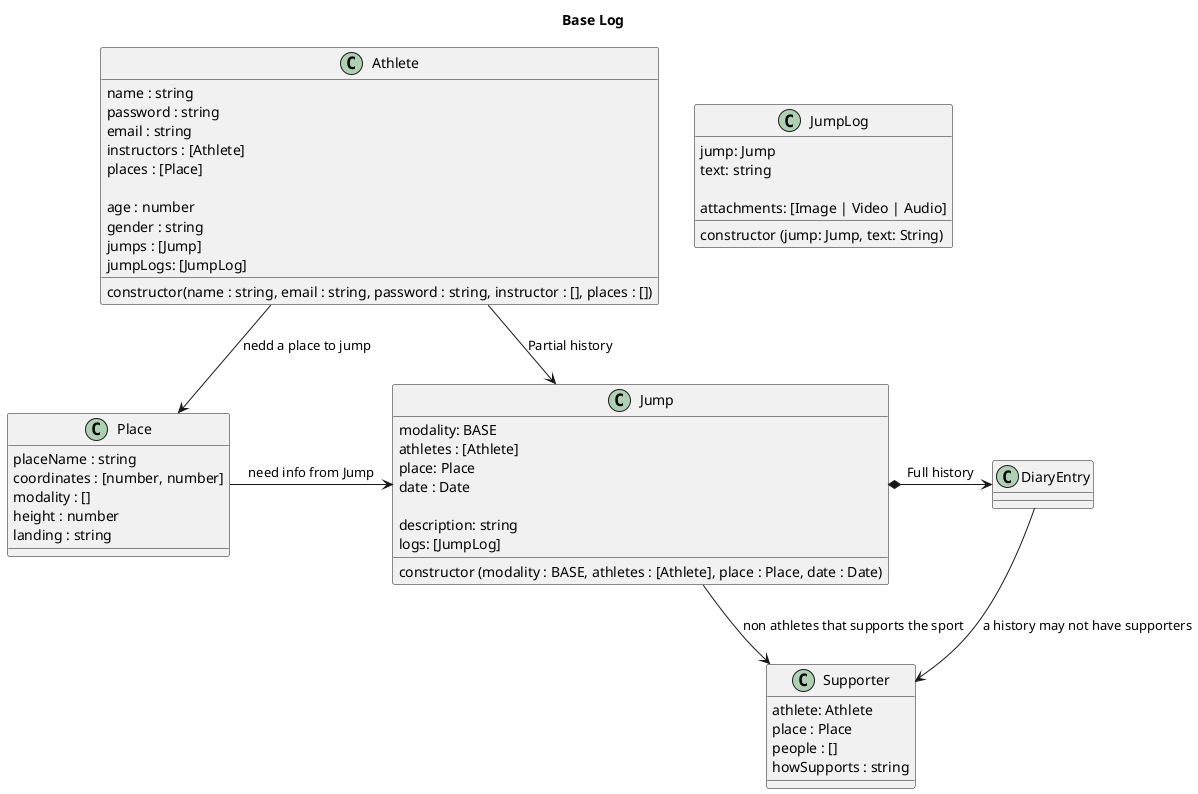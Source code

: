 @startuml Base Log
Title Base Log

class Athlete {
name : string
password : string
email : string
instructors : [Athlete]
places : [Place]

age : number
gender : string
' record of the jumps user did, has more than 1 log
jumps : [Jump]
' my unique jumps logs
jumpLogs: [JumpLog]

constructor(name : string, email : string, password : string, instructor : [], places : [])
}

class Jump {
' addJump(Jump)
' Verify: if that place exists
' Verify: if you are linked in date and place with a Jump
modality: BASE
athletes : [Athlete]
place: Place
date : Date

' this is a sinopse
description: string
logs: [JumpLog]

constructor (modality : BASE, athletes : [Athlete], place : Place, date : Date)
}

class JumpLog {
jump: Jump
' this is the full history text
text: string

attachments: [Image | Video | Audio]

constructor (jump: Jump, text: String)
}

class Place {
placeName : string
coordinates : [number, number]
modality : []
height : number
landing : string
}

'non Athletes that supports the sport
class Supporter {
' a supporter can associate with a place or a person
athlete: Athlete
place : Place
people : []
howSupports : string
}

' Head *- Hand : composition
' Parent o-- IndependentChild : agregation
' Need --> Use : association

Athlete --> Place : nedd a place to jump
Athlete -> Jump : Partial history

Place -> Jump : need info from Jump
Jump *-> DiaryEntry : Full history
Jump --> Supporter : non athletes that supports the sport
DiaryEntry --> Supporter : a history may not have supporters

@enduml



